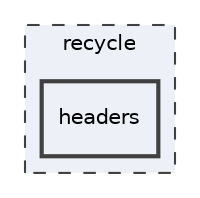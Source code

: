 digraph "recycle/headers"
{
 // LATEX_PDF_SIZE
  edge [fontname="Helvetica",fontsize="10",labelfontname="Helvetica",labelfontsize="10"];
  node [fontname="Helvetica",fontsize="10",shape=record];
  compound=true
  subgraph clusterdir_0e74c8a95ce5ab471c07695d2980ed46 {
    graph [ bgcolor="#edf0f7", pencolor="grey25", style="filled,dashed,", label="recycle", fontname="Helvetica", fontsize="10", URL="dir_0e74c8a95ce5ab471c07695d2980ed46.html"]
  dir_a3372fbbb64f30926046ee52ee3fdb43 [shape=box, label="headers", style="filled,bold,", fillcolor="#edf0f7", color="grey25", URL="dir_a3372fbbb64f30926046ee52ee3fdb43.html"];
  }
}
